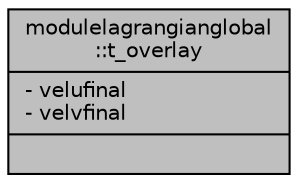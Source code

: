 digraph "modulelagrangianglobal::t_overlay"
{
 // LATEX_PDF_SIZE
  edge [fontname="Helvetica",fontsize="10",labelfontname="Helvetica",labelfontsize="10"];
  node [fontname="Helvetica",fontsize="10",shape=record];
  Node1 [label="{modulelagrangianglobal\l::t_overlay\n|- velufinal\l- velvfinal\l|}",height=0.2,width=0.4,color="black", fillcolor="grey75", style="filled", fontcolor="black",tooltip=" "];
}
